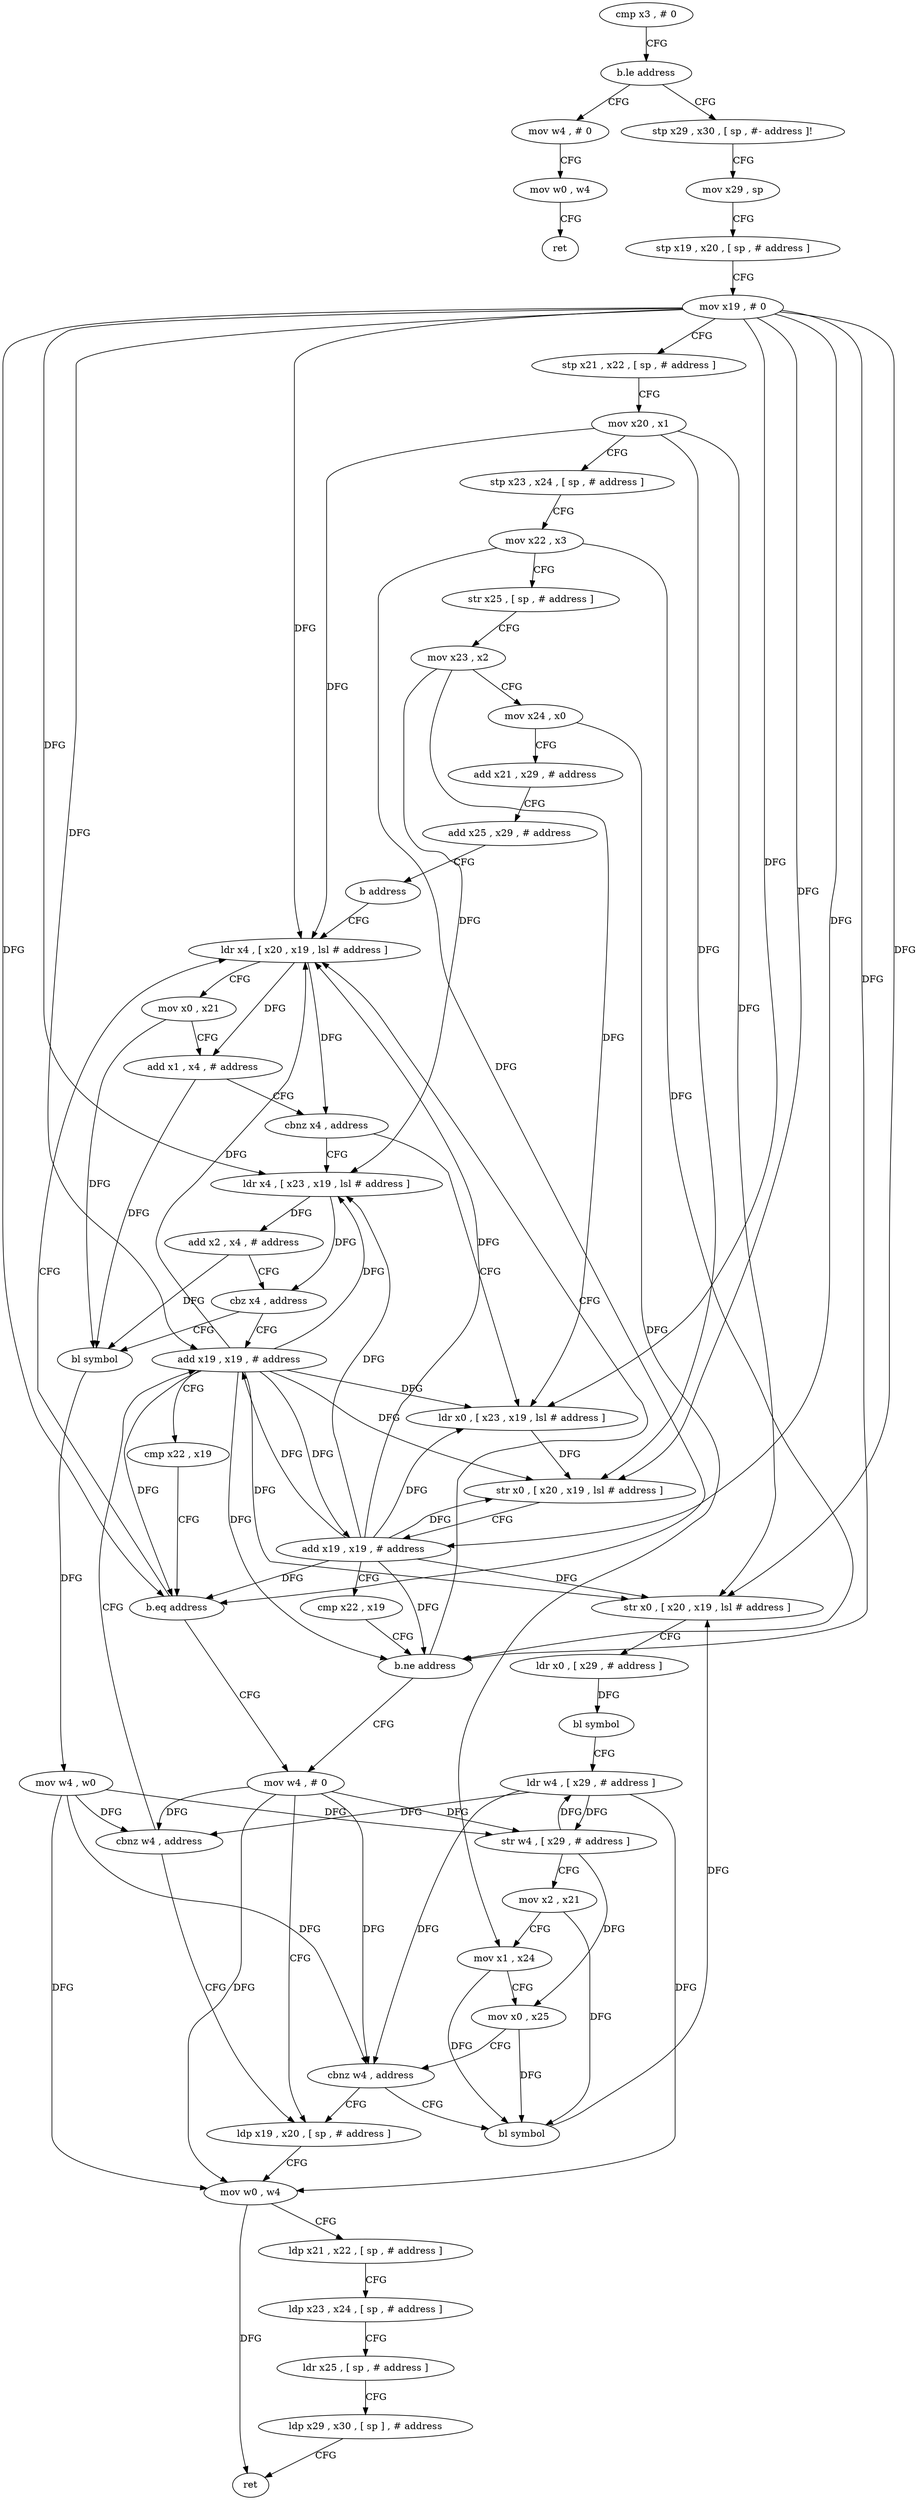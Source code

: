 digraph "func" {
"4243216" [label = "cmp x3 , # 0" ]
"4243220" [label = "b.le address" ]
"4243424" [label = "mov w4 , # 0" ]
"4243224" [label = "stp x29 , x30 , [ sp , #- address ]!" ]
"4243428" [label = "mov w0 , w4" ]
"4243432" [label = "ret" ]
"4243228" [label = "mov x29 , sp" ]
"4243232" [label = "stp x19 , x20 , [ sp , # address ]" ]
"4243236" [label = "mov x19 , # 0" ]
"4243240" [label = "stp x21 , x22 , [ sp , # address ]" ]
"4243244" [label = "mov x20 , x1" ]
"4243248" [label = "stp x23 , x24 , [ sp , # address ]" ]
"4243252" [label = "mov x22 , x3" ]
"4243256" [label = "str x25 , [ sp , # address ]" ]
"4243260" [label = "mov x23 , x2" ]
"4243264" [label = "mov x24 , x0" ]
"4243268" [label = "add x21 , x29 , # address" ]
"4243272" [label = "add x25 , x29 , # address" ]
"4243276" [label = "b address" ]
"4243356" [label = "ldr x4 , [ x20 , x19 , lsl # address ]" ]
"4243360" [label = "mov x0 , x21" ]
"4243364" [label = "add x1 , x4 , # address" ]
"4243368" [label = "cbnz x4 , address" ]
"4243280" [label = "ldr x4 , [ x23 , x19 , lsl # address ]" ]
"4243372" [label = "ldr x0 , [ x23 , x19 , lsl # address ]" ]
"4243284" [label = "add x2 , x4 , # address" ]
"4243288" [label = "cbz x4 , address" ]
"4243344" [label = "add x19 , x19 , # address" ]
"4243292" [label = "bl symbol" ]
"4243376" [label = "str x0 , [ x20 , x19 , lsl # address ]" ]
"4243380" [label = "add x19 , x19 , # address" ]
"4243384" [label = "cmp x22 , x19" ]
"4243388" [label = "b.ne address" ]
"4243392" [label = "mov w4 , # 0" ]
"4243348" [label = "cmp x22 , x19" ]
"4243352" [label = "b.eq address" ]
"4243296" [label = "mov w4 , w0" ]
"4243300" [label = "str w4 , [ x29 , # address ]" ]
"4243304" [label = "mov x2 , x21" ]
"4243308" [label = "mov x1 , x24" ]
"4243312" [label = "mov x0 , x25" ]
"4243316" [label = "cbnz w4 , address" ]
"4243396" [label = "ldp x19 , x20 , [ sp , # address ]" ]
"4243320" [label = "bl symbol" ]
"4243400" [label = "mov w0 , w4" ]
"4243404" [label = "ldp x21 , x22 , [ sp , # address ]" ]
"4243408" [label = "ldp x23 , x24 , [ sp , # address ]" ]
"4243412" [label = "ldr x25 , [ sp , # address ]" ]
"4243416" [label = "ldp x29 , x30 , [ sp ] , # address" ]
"4243420" [label = "ret" ]
"4243324" [label = "str x0 , [ x20 , x19 , lsl # address ]" ]
"4243328" [label = "ldr x0 , [ x29 , # address ]" ]
"4243332" [label = "bl symbol" ]
"4243336" [label = "ldr w4 , [ x29 , # address ]" ]
"4243340" [label = "cbnz w4 , address" ]
"4243216" -> "4243220" [ label = "CFG" ]
"4243220" -> "4243424" [ label = "CFG" ]
"4243220" -> "4243224" [ label = "CFG" ]
"4243424" -> "4243428" [ label = "CFG" ]
"4243224" -> "4243228" [ label = "CFG" ]
"4243428" -> "4243432" [ label = "CFG" ]
"4243228" -> "4243232" [ label = "CFG" ]
"4243232" -> "4243236" [ label = "CFG" ]
"4243236" -> "4243240" [ label = "CFG" ]
"4243236" -> "4243356" [ label = "DFG" ]
"4243236" -> "4243280" [ label = "DFG" ]
"4243236" -> "4243372" [ label = "DFG" ]
"4243236" -> "4243376" [ label = "DFG" ]
"4243236" -> "4243380" [ label = "DFG" ]
"4243236" -> "4243388" [ label = "DFG" ]
"4243236" -> "4243344" [ label = "DFG" ]
"4243236" -> "4243352" [ label = "DFG" ]
"4243236" -> "4243324" [ label = "DFG" ]
"4243240" -> "4243244" [ label = "CFG" ]
"4243244" -> "4243248" [ label = "CFG" ]
"4243244" -> "4243356" [ label = "DFG" ]
"4243244" -> "4243376" [ label = "DFG" ]
"4243244" -> "4243324" [ label = "DFG" ]
"4243248" -> "4243252" [ label = "CFG" ]
"4243252" -> "4243256" [ label = "CFG" ]
"4243252" -> "4243388" [ label = "DFG" ]
"4243252" -> "4243352" [ label = "DFG" ]
"4243256" -> "4243260" [ label = "CFG" ]
"4243260" -> "4243264" [ label = "CFG" ]
"4243260" -> "4243280" [ label = "DFG" ]
"4243260" -> "4243372" [ label = "DFG" ]
"4243264" -> "4243268" [ label = "CFG" ]
"4243264" -> "4243308" [ label = "DFG" ]
"4243268" -> "4243272" [ label = "CFG" ]
"4243272" -> "4243276" [ label = "CFG" ]
"4243276" -> "4243356" [ label = "CFG" ]
"4243356" -> "4243360" [ label = "CFG" ]
"4243356" -> "4243364" [ label = "DFG" ]
"4243356" -> "4243368" [ label = "DFG" ]
"4243360" -> "4243364" [ label = "CFG" ]
"4243360" -> "4243292" [ label = "DFG" ]
"4243364" -> "4243368" [ label = "CFG" ]
"4243364" -> "4243292" [ label = "DFG" ]
"4243368" -> "4243280" [ label = "CFG" ]
"4243368" -> "4243372" [ label = "CFG" ]
"4243280" -> "4243284" [ label = "DFG" ]
"4243280" -> "4243288" [ label = "DFG" ]
"4243372" -> "4243376" [ label = "DFG" ]
"4243284" -> "4243288" [ label = "CFG" ]
"4243284" -> "4243292" [ label = "DFG" ]
"4243288" -> "4243344" [ label = "CFG" ]
"4243288" -> "4243292" [ label = "CFG" ]
"4243344" -> "4243348" [ label = "CFG" ]
"4243344" -> "4243356" [ label = "DFG" ]
"4243344" -> "4243280" [ label = "DFG" ]
"4243344" -> "4243372" [ label = "DFG" ]
"4243344" -> "4243380" [ label = "DFG" ]
"4243344" -> "4243388" [ label = "DFG" ]
"4243344" -> "4243376" [ label = "DFG" ]
"4243344" -> "4243352" [ label = "DFG" ]
"4243344" -> "4243324" [ label = "DFG" ]
"4243292" -> "4243296" [ label = "DFG" ]
"4243376" -> "4243380" [ label = "CFG" ]
"4243380" -> "4243384" [ label = "CFG" ]
"4243380" -> "4243356" [ label = "DFG" ]
"4243380" -> "4243280" [ label = "DFG" ]
"4243380" -> "4243372" [ label = "DFG" ]
"4243380" -> "4243376" [ label = "DFG" ]
"4243380" -> "4243388" [ label = "DFG" ]
"4243380" -> "4243344" [ label = "DFG" ]
"4243380" -> "4243352" [ label = "DFG" ]
"4243380" -> "4243324" [ label = "DFG" ]
"4243384" -> "4243388" [ label = "CFG" ]
"4243388" -> "4243356" [ label = "CFG" ]
"4243388" -> "4243392" [ label = "CFG" ]
"4243392" -> "4243396" [ label = "CFG" ]
"4243392" -> "4243300" [ label = "DFG" ]
"4243392" -> "4243316" [ label = "DFG" ]
"4243392" -> "4243400" [ label = "DFG" ]
"4243392" -> "4243340" [ label = "DFG" ]
"4243348" -> "4243352" [ label = "CFG" ]
"4243352" -> "4243392" [ label = "CFG" ]
"4243352" -> "4243356" [ label = "CFG" ]
"4243296" -> "4243300" [ label = "DFG" ]
"4243296" -> "4243316" [ label = "DFG" ]
"4243296" -> "4243400" [ label = "DFG" ]
"4243296" -> "4243340" [ label = "DFG" ]
"4243300" -> "4243304" [ label = "CFG" ]
"4243300" -> "4243336" [ label = "DFG" ]
"4243300" -> "4243312" [ label = "DFG" ]
"4243304" -> "4243308" [ label = "CFG" ]
"4243304" -> "4243320" [ label = "DFG" ]
"4243308" -> "4243312" [ label = "CFG" ]
"4243308" -> "4243320" [ label = "DFG" ]
"4243312" -> "4243316" [ label = "CFG" ]
"4243312" -> "4243320" [ label = "DFG" ]
"4243316" -> "4243396" [ label = "CFG" ]
"4243316" -> "4243320" [ label = "CFG" ]
"4243396" -> "4243400" [ label = "CFG" ]
"4243320" -> "4243324" [ label = "DFG" ]
"4243400" -> "4243404" [ label = "CFG" ]
"4243400" -> "4243420" [ label = "DFG" ]
"4243404" -> "4243408" [ label = "CFG" ]
"4243408" -> "4243412" [ label = "CFG" ]
"4243412" -> "4243416" [ label = "CFG" ]
"4243416" -> "4243420" [ label = "CFG" ]
"4243324" -> "4243328" [ label = "CFG" ]
"4243328" -> "4243332" [ label = "DFG" ]
"4243332" -> "4243336" [ label = "CFG" ]
"4243336" -> "4243340" [ label = "DFG" ]
"4243336" -> "4243300" [ label = "DFG" ]
"4243336" -> "4243316" [ label = "DFG" ]
"4243336" -> "4243400" [ label = "DFG" ]
"4243340" -> "4243396" [ label = "CFG" ]
"4243340" -> "4243344" [ label = "CFG" ]
}
